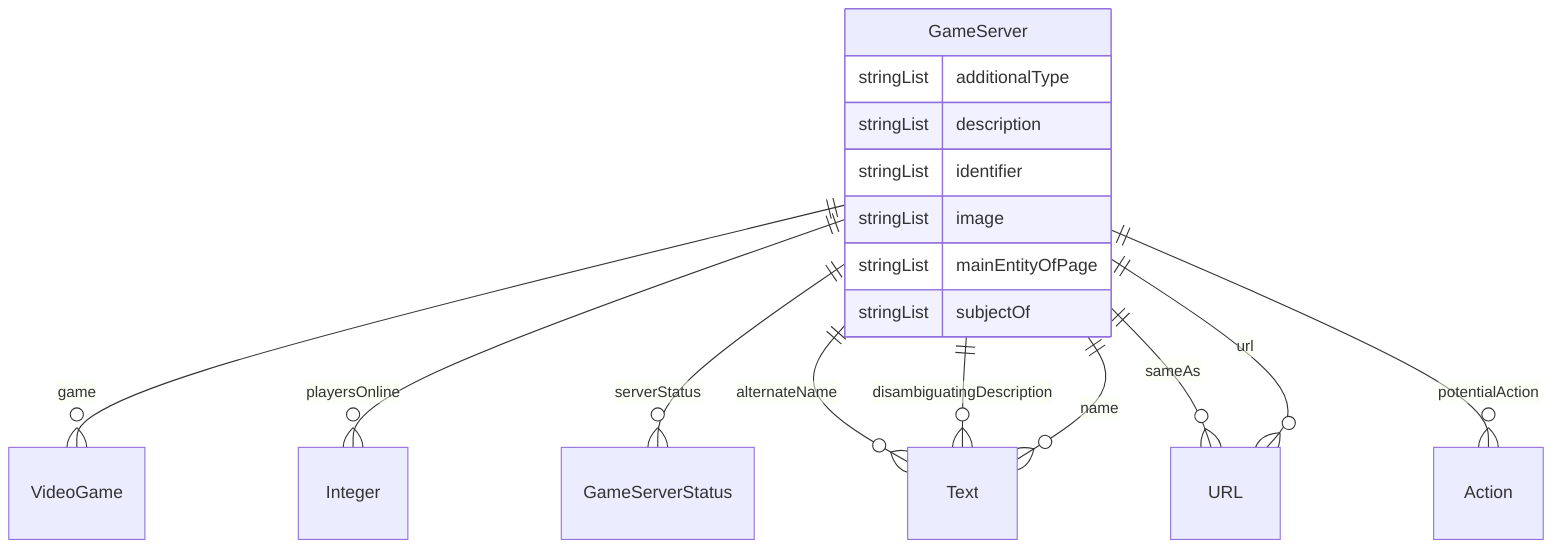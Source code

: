 erDiagram
GameServer {
    stringList additionalType  
    stringList description  
    stringList identifier  
    stringList image  
    stringList mainEntityOfPage  
    stringList subjectOf  
}

GameServer ||--}o VideoGame : "game"
GameServer ||--}o Integer : "playersOnline"
GameServer ||--}o GameServerStatus : "serverStatus"
GameServer ||--}o Text : "alternateName"
GameServer ||--}o Text : "disambiguatingDescription"
GameServer ||--}o Text : "name"
GameServer ||--}o URL : "sameAs"
GameServer ||--}o Action : "potentialAction"
GameServer ||--}o URL : "url"